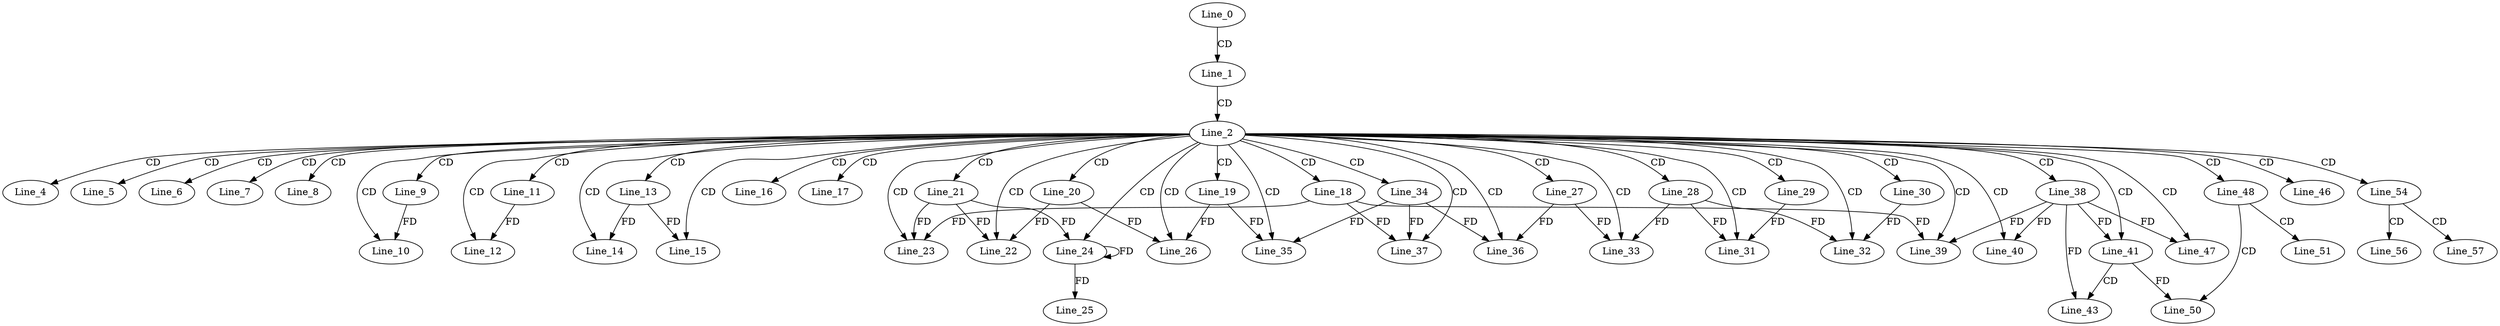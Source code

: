 digraph G {
  Line_0;
  Line_1;
  Line_2;
  Line_4;
  Line_5;
  Line_6;
  Line_7;
  Line_8;
  Line_9;
  Line_10;
  Line_11;
  Line_12;
  Line_13;
  Line_14;
  Line_15;
  Line_16;
  Line_17;
  Line_18;
  Line_19;
  Line_20;
  Line_21;
  Line_22;
  Line_23;
  Line_24;
  Line_25;
  Line_26;
  Line_27;
  Line_28;
  Line_29;
  Line_30;
  Line_31;
  Line_32;
  Line_33;
  Line_34;
  Line_35;
  Line_36;
  Line_37;
  Line_38;
  Line_39;
  Line_40;
  Line_41;
  Line_41;
  Line_43;
  Line_43;
  Line_46;
  Line_47;
  Line_48;
  Line_48;
  Line_50;
  Line_50;
  Line_51;
  Line_54;
  Line_54;
  Line_56;
  Line_57;
  Line_0 -> Line_1 [ label="CD" ];
  Line_1 -> Line_2 [ label="CD" ];
  Line_2 -> Line_4 [ label="CD" ];
  Line_2 -> Line_5 [ label="CD" ];
  Line_2 -> Line_6 [ label="CD" ];
  Line_2 -> Line_7 [ label="CD" ];
  Line_2 -> Line_8 [ label="CD" ];
  Line_2 -> Line_9 [ label="CD" ];
  Line_2 -> Line_10 [ label="CD" ];
  Line_9 -> Line_10 [ label="FD" ];
  Line_2 -> Line_11 [ label="CD" ];
  Line_2 -> Line_12 [ label="CD" ];
  Line_11 -> Line_12 [ label="FD" ];
  Line_2 -> Line_13 [ label="CD" ];
  Line_2 -> Line_14 [ label="CD" ];
  Line_13 -> Line_14 [ label="FD" ];
  Line_2 -> Line_15 [ label="CD" ];
  Line_13 -> Line_15 [ label="FD" ];
  Line_2 -> Line_16 [ label="CD" ];
  Line_2 -> Line_17 [ label="CD" ];
  Line_2 -> Line_18 [ label="CD" ];
  Line_2 -> Line_19 [ label="CD" ];
  Line_2 -> Line_20 [ label="CD" ];
  Line_2 -> Line_21 [ label="CD" ];
  Line_2 -> Line_22 [ label="CD" ];
  Line_20 -> Line_22 [ label="FD" ];
  Line_21 -> Line_22 [ label="FD" ];
  Line_2 -> Line_23 [ label="CD" ];
  Line_18 -> Line_23 [ label="FD" ];
  Line_21 -> Line_23 [ label="FD" ];
  Line_2 -> Line_24 [ label="CD" ];
  Line_21 -> Line_24 [ label="FD" ];
  Line_24 -> Line_24 [ label="FD" ];
  Line_24 -> Line_25 [ label="FD" ];
  Line_2 -> Line_26 [ label="CD" ];
  Line_19 -> Line_26 [ label="FD" ];
  Line_20 -> Line_26 [ label="FD" ];
  Line_2 -> Line_27 [ label="CD" ];
  Line_2 -> Line_28 [ label="CD" ];
  Line_2 -> Line_29 [ label="CD" ];
  Line_2 -> Line_30 [ label="CD" ];
  Line_2 -> Line_31 [ label="CD" ];
  Line_28 -> Line_31 [ label="FD" ];
  Line_29 -> Line_31 [ label="FD" ];
  Line_2 -> Line_32 [ label="CD" ];
  Line_28 -> Line_32 [ label="FD" ];
  Line_30 -> Line_32 [ label="FD" ];
  Line_2 -> Line_33 [ label="CD" ];
  Line_27 -> Line_33 [ label="FD" ];
  Line_28 -> Line_33 [ label="FD" ];
  Line_2 -> Line_34 [ label="CD" ];
  Line_2 -> Line_35 [ label="CD" ];
  Line_34 -> Line_35 [ label="FD" ];
  Line_19 -> Line_35 [ label="FD" ];
  Line_2 -> Line_36 [ label="CD" ];
  Line_34 -> Line_36 [ label="FD" ];
  Line_27 -> Line_36 [ label="FD" ];
  Line_2 -> Line_37 [ label="CD" ];
  Line_18 -> Line_37 [ label="FD" ];
  Line_34 -> Line_37 [ label="FD" ];
  Line_2 -> Line_38 [ label="CD" ];
  Line_2 -> Line_39 [ label="CD" ];
  Line_38 -> Line_39 [ label="FD" ];
  Line_18 -> Line_39 [ label="FD" ];
  Line_2 -> Line_40 [ label="CD" ];
  Line_38 -> Line_40 [ label="FD" ];
  Line_2 -> Line_41 [ label="CD" ];
  Line_38 -> Line_41 [ label="FD" ];
  Line_41 -> Line_43 [ label="CD" ];
  Line_38 -> Line_43 [ label="FD" ];
  Line_2 -> Line_46 [ label="CD" ];
  Line_2 -> Line_47 [ label="CD" ];
  Line_38 -> Line_47 [ label="FD" ];
  Line_2 -> Line_48 [ label="CD" ];
  Line_48 -> Line_50 [ label="CD" ];
  Line_41 -> Line_50 [ label="FD" ];
  Line_48 -> Line_51 [ label="CD" ];
  Line_2 -> Line_54 [ label="CD" ];
  Line_54 -> Line_56 [ label="CD" ];
  Line_54 -> Line_57 [ label="CD" ];
}
